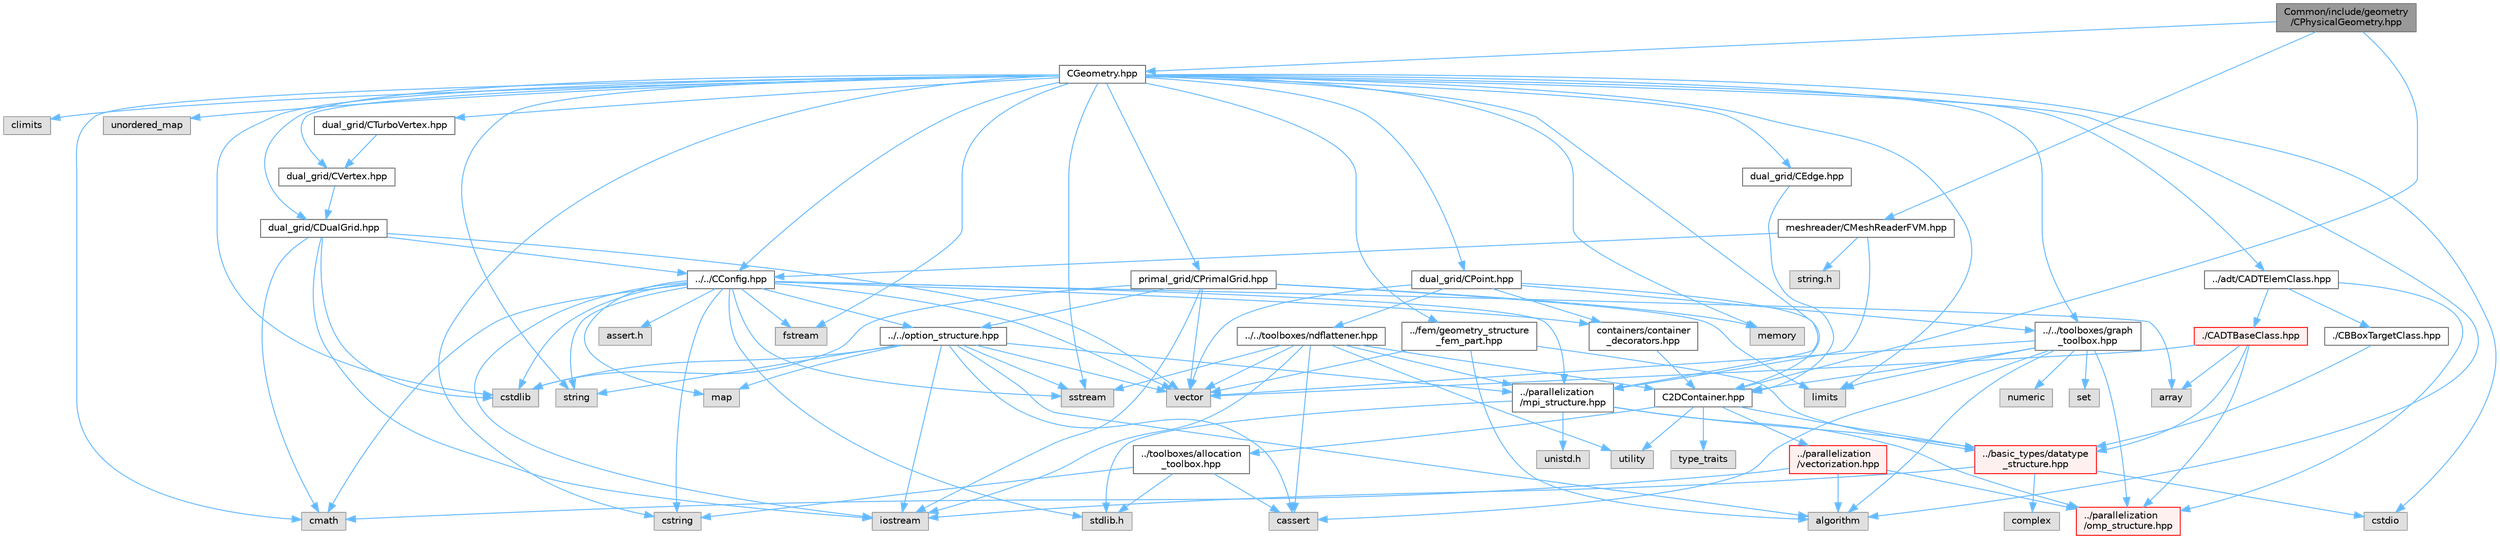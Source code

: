 digraph "Common/include/geometry/CPhysicalGeometry.hpp"
{
 // LATEX_PDF_SIZE
  bgcolor="transparent";
  edge [fontname=Helvetica,fontsize=10,labelfontname=Helvetica,labelfontsize=10];
  node [fontname=Helvetica,fontsize=10,shape=box,height=0.2,width=0.4];
  Node1 [id="Node000001",label="Common/include/geometry\l/CPhysicalGeometry.hpp",height=0.2,width=0.4,color="gray40", fillcolor="grey60", style="filled", fontcolor="black",tooltip="Headers of the physical geometry class used to read meshes from file."];
  Node1 -> Node2 [id="edge1_Node000001_Node000002",color="steelblue1",style="solid",tooltip=" "];
  Node2 [id="Node000002",label="CGeometry.hpp",height=0.2,width=0.4,color="grey40", fillcolor="white", style="filled",URL="$CGeometry_8hpp.html",tooltip="Headers of the main subroutines for creating the geometrical structure. The subroutines and functions..."];
  Node2 -> Node3 [id="edge2_Node000002_Node000003",color="steelblue1",style="solid",tooltip=" "];
  Node3 [id="Node000003",label="limits",height=0.2,width=0.4,color="grey60", fillcolor="#E0E0E0", style="filled",tooltip=" "];
  Node2 -> Node4 [id="edge3_Node000002_Node000004",color="steelblue1",style="solid",tooltip=" "];
  Node4 [id="Node000004",label="../parallelization\l/mpi_structure.hpp",height=0.2,width=0.4,color="grey40", fillcolor="white", style="filled",URL="$mpi__structure_8hpp.html",tooltip="Headers of the mpi interface for generalized datatypes. The subroutines and functions are in the mpi_..."];
  Node4 -> Node5 [id="edge4_Node000004_Node000005",color="steelblue1",style="solid",tooltip=" "];
  Node5 [id="Node000005",label="stdlib.h",height=0.2,width=0.4,color="grey60", fillcolor="#E0E0E0", style="filled",tooltip=" "];
  Node4 -> Node6 [id="edge5_Node000004_Node000006",color="steelblue1",style="solid",tooltip=" "];
  Node6 [id="Node000006",label="../basic_types/datatype\l_structure.hpp",height=0.2,width=0.4,color="red", fillcolor="#FFF0F0", style="filled",URL="$datatype__structure_8hpp.html",tooltip="Headers for generalized datatypes, defines an interface for AD types."];
  Node6 -> Node7 [id="edge6_Node000006_Node000007",color="steelblue1",style="solid",tooltip=" "];
  Node7 [id="Node000007",label="iostream",height=0.2,width=0.4,color="grey60", fillcolor="#E0E0E0", style="filled",tooltip=" "];
  Node6 -> Node8 [id="edge7_Node000006_Node000008",color="steelblue1",style="solid",tooltip=" "];
  Node8 [id="Node000008",label="complex",height=0.2,width=0.4,color="grey60", fillcolor="#E0E0E0", style="filled",tooltip=" "];
  Node6 -> Node9 [id="edge8_Node000006_Node000009",color="steelblue1",style="solid",tooltip=" "];
  Node9 [id="Node000009",label="cstdio",height=0.2,width=0.4,color="grey60", fillcolor="#E0E0E0", style="filled",tooltip=" "];
  Node4 -> Node16 [id="edge9_Node000004_Node000016",color="steelblue1",style="solid",tooltip=" "];
  Node16 [id="Node000016",label="unistd.h",height=0.2,width=0.4,color="grey60", fillcolor="#E0E0E0", style="filled",tooltip=" "];
  Node4 -> Node13 [id="edge10_Node000004_Node000013",color="steelblue1",style="solid",tooltip=" "];
  Node13 [id="Node000013",label="../parallelization\l/omp_structure.hpp",height=0.2,width=0.4,color="red", fillcolor="#FFF0F0", style="filled",URL="$omp__structure_8hpp.html",tooltip="OpenMP interface header, provides compatibility functions if the code is built without OpenMP support..."];
  Node2 -> Node17 [id="edge11_Node000002_Node000017",color="steelblue1",style="solid",tooltip=" "];
  Node17 [id="Node000017",label="string",height=0.2,width=0.4,color="grey60", fillcolor="#E0E0E0", style="filled",tooltip=" "];
  Node2 -> Node18 [id="edge12_Node000002_Node000018",color="steelblue1",style="solid",tooltip=" "];
  Node18 [id="Node000018",label="fstream",height=0.2,width=0.4,color="grey60", fillcolor="#E0E0E0", style="filled",tooltip=" "];
  Node2 -> Node19 [id="edge13_Node000002_Node000019",color="steelblue1",style="solid",tooltip=" "];
  Node19 [id="Node000019",label="sstream",height=0.2,width=0.4,color="grey60", fillcolor="#E0E0E0", style="filled",tooltip=" "];
  Node2 -> Node20 [id="edge14_Node000002_Node000020",color="steelblue1",style="solid",tooltip=" "];
  Node20 [id="Node000020",label="cmath",height=0.2,width=0.4,color="grey60", fillcolor="#E0E0E0", style="filled",tooltip=" "];
  Node2 -> Node21 [id="edge15_Node000002_Node000021",color="steelblue1",style="solid",tooltip=" "];
  Node21 [id="Node000021",label="algorithm",height=0.2,width=0.4,color="grey60", fillcolor="#E0E0E0", style="filled",tooltip=" "];
  Node2 -> Node22 [id="edge16_Node000002_Node000022",color="steelblue1",style="solid",tooltip=" "];
  Node22 [id="Node000022",label="cstring",height=0.2,width=0.4,color="grey60", fillcolor="#E0E0E0", style="filled",tooltip=" "];
  Node2 -> Node9 [id="edge17_Node000002_Node000009",color="steelblue1",style="solid",tooltip=" "];
  Node2 -> Node23 [id="edge18_Node000002_Node000023",color="steelblue1",style="solid",tooltip=" "];
  Node23 [id="Node000023",label="cstdlib",height=0.2,width=0.4,color="grey60", fillcolor="#E0E0E0", style="filled",tooltip=" "];
  Node2 -> Node24 [id="edge19_Node000002_Node000024",color="steelblue1",style="solid",tooltip=" "];
  Node24 [id="Node000024",label="climits",height=0.2,width=0.4,color="grey60", fillcolor="#E0E0E0", style="filled",tooltip=" "];
  Node2 -> Node25 [id="edge20_Node000002_Node000025",color="steelblue1",style="solid",tooltip=" "];
  Node25 [id="Node000025",label="memory",height=0.2,width=0.4,color="grey60", fillcolor="#E0E0E0", style="filled",tooltip=" "];
  Node2 -> Node26 [id="edge21_Node000002_Node000026",color="steelblue1",style="solid",tooltip=" "];
  Node26 [id="Node000026",label="unordered_map",height=0.2,width=0.4,color="grey60", fillcolor="#E0E0E0", style="filled",tooltip=" "];
  Node2 -> Node27 [id="edge22_Node000002_Node000027",color="steelblue1",style="solid",tooltip=" "];
  Node27 [id="Node000027",label="primal_grid/CPrimalGrid.hpp",height=0.2,width=0.4,color="grey40", fillcolor="white", style="filled",URL="$CPrimalGrid_8hpp.html",tooltip="Headers of the main subroutines for storing the primal grid structure. The subroutines and functions ..."];
  Node27 -> Node7 [id="edge23_Node000027_Node000007",color="steelblue1",style="solid",tooltip=" "];
  Node27 -> Node28 [id="edge24_Node000027_Node000028",color="steelblue1",style="solid",tooltip=" "];
  Node28 [id="Node000028",label="vector",height=0.2,width=0.4,color="grey60", fillcolor="#E0E0E0", style="filled",tooltip=" "];
  Node27 -> Node3 [id="edge25_Node000027_Node000003",color="steelblue1",style="solid",tooltip=" "];
  Node27 -> Node23 [id="edge26_Node000027_Node000023",color="steelblue1",style="solid",tooltip=" "];
  Node27 -> Node25 [id="edge27_Node000027_Node000025",color="steelblue1",style="solid",tooltip=" "];
  Node27 -> Node29 [id="edge28_Node000027_Node000029",color="steelblue1",style="solid",tooltip=" "];
  Node29 [id="Node000029",label="../../option_structure.hpp",height=0.2,width=0.4,color="grey40", fillcolor="white", style="filled",URL="$option__structure_8hpp.html",tooltip="Defines classes for referencing options for easy input in CConfig."];
  Node29 -> Node4 [id="edge29_Node000029_Node000004",color="steelblue1",style="solid",tooltip=" "];
  Node29 -> Node7 [id="edge30_Node000029_Node000007",color="steelblue1",style="solid",tooltip=" "];
  Node29 -> Node19 [id="edge31_Node000029_Node000019",color="steelblue1",style="solid",tooltip=" "];
  Node29 -> Node17 [id="edge32_Node000029_Node000017",color="steelblue1",style="solid",tooltip=" "];
  Node29 -> Node28 [id="edge33_Node000029_Node000028",color="steelblue1",style="solid",tooltip=" "];
  Node29 -> Node30 [id="edge34_Node000029_Node000030",color="steelblue1",style="solid",tooltip=" "];
  Node30 [id="Node000030",label="map",height=0.2,width=0.4,color="grey60", fillcolor="#E0E0E0", style="filled",tooltip=" "];
  Node29 -> Node23 [id="edge35_Node000029_Node000023",color="steelblue1",style="solid",tooltip=" "];
  Node29 -> Node21 [id="edge36_Node000029_Node000021",color="steelblue1",style="solid",tooltip=" "];
  Node29 -> Node31 [id="edge37_Node000029_Node000031",color="steelblue1",style="solid",tooltip=" "];
  Node31 [id="Node000031",label="cassert",height=0.2,width=0.4,color="grey60", fillcolor="#E0E0E0", style="filled",tooltip=" "];
  Node2 -> Node32 [id="edge38_Node000002_Node000032",color="steelblue1",style="solid",tooltip=" "];
  Node32 [id="Node000032",label="dual_grid/CDualGrid.hpp",height=0.2,width=0.4,color="grey40", fillcolor="white", style="filled",URL="$CDualGrid_8hpp.html",tooltip="Headers of the main subroutines for doing the complete dual grid structure. The subroutines and funct..."];
  Node32 -> Node20 [id="edge39_Node000032_Node000020",color="steelblue1",style="solid",tooltip=" "];
  Node32 -> Node7 [id="edge40_Node000032_Node000007",color="steelblue1",style="solid",tooltip=" "];
  Node32 -> Node23 [id="edge41_Node000032_Node000023",color="steelblue1",style="solid",tooltip=" "];
  Node32 -> Node28 [id="edge42_Node000032_Node000028",color="steelblue1",style="solid",tooltip=" "];
  Node32 -> Node33 [id="edge43_Node000032_Node000033",color="steelblue1",style="solid",tooltip=" "];
  Node33 [id="Node000033",label="../../CConfig.hpp",height=0.2,width=0.4,color="grey40", fillcolor="white", style="filled",URL="$CConfig_8hpp.html",tooltip="All the information about the definition of the physical problem. The subroutines and functions are i..."];
  Node33 -> Node4 [id="edge44_Node000033_Node000004",color="steelblue1",style="solid",tooltip=" "];
  Node33 -> Node7 [id="edge45_Node000033_Node000007",color="steelblue1",style="solid",tooltip=" "];
  Node33 -> Node23 [id="edge46_Node000033_Node000023",color="steelblue1",style="solid",tooltip=" "];
  Node33 -> Node18 [id="edge47_Node000033_Node000018",color="steelblue1",style="solid",tooltip=" "];
  Node33 -> Node19 [id="edge48_Node000033_Node000019",color="steelblue1",style="solid",tooltip=" "];
  Node33 -> Node17 [id="edge49_Node000033_Node000017",color="steelblue1",style="solid",tooltip=" "];
  Node33 -> Node22 [id="edge50_Node000033_Node000022",color="steelblue1",style="solid",tooltip=" "];
  Node33 -> Node28 [id="edge51_Node000033_Node000028",color="steelblue1",style="solid",tooltip=" "];
  Node33 -> Node34 [id="edge52_Node000033_Node000034",color="steelblue1",style="solid",tooltip=" "];
  Node34 [id="Node000034",label="array",height=0.2,width=0.4,color="grey60", fillcolor="#E0E0E0", style="filled",tooltip=" "];
  Node33 -> Node5 [id="edge53_Node000033_Node000005",color="steelblue1",style="solid",tooltip=" "];
  Node33 -> Node20 [id="edge54_Node000033_Node000020",color="steelblue1",style="solid",tooltip=" "];
  Node33 -> Node30 [id="edge55_Node000033_Node000030",color="steelblue1",style="solid",tooltip=" "];
  Node33 -> Node35 [id="edge56_Node000033_Node000035",color="steelblue1",style="solid",tooltip=" "];
  Node35 [id="Node000035",label="assert.h",height=0.2,width=0.4,color="grey60", fillcolor="#E0E0E0", style="filled",tooltip=" "];
  Node33 -> Node29 [id="edge57_Node000033_Node000029",color="steelblue1",style="solid",tooltip=" "];
  Node33 -> Node36 [id="edge58_Node000033_Node000036",color="steelblue1",style="solid",tooltip=" "];
  Node36 [id="Node000036",label="containers/container\l_decorators.hpp",height=0.2,width=0.4,color="grey40", fillcolor="white", style="filled",URL="$container__decorators_8hpp.html",tooltip="Collection of small classes that decorate C2DContainer to augment its functionality,..."];
  Node36 -> Node37 [id="edge59_Node000036_Node000037",color="steelblue1",style="solid",tooltip=" "];
  Node37 [id="Node000037",label="C2DContainer.hpp",height=0.2,width=0.4,color="grey40", fillcolor="white", style="filled",URL="$C2DContainer_8hpp.html",tooltip="A templated vector/matrix object."];
  Node37 -> Node38 [id="edge60_Node000037_Node000038",color="steelblue1",style="solid",tooltip=" "];
  Node38 [id="Node000038",label="../toolboxes/allocation\l_toolbox.hpp",height=0.2,width=0.4,color="grey40", fillcolor="white", style="filled",URL="$allocation__toolbox_8hpp.html",tooltip="Helper function and classes for memory allocation. Focus on portability across platforms."];
  Node38 -> Node5 [id="edge61_Node000038_Node000005",color="steelblue1",style="solid",tooltip=" "];
  Node38 -> Node22 [id="edge62_Node000038_Node000022",color="steelblue1",style="solid",tooltip=" "];
  Node38 -> Node31 [id="edge63_Node000038_Node000031",color="steelblue1",style="solid",tooltip=" "];
  Node37 -> Node6 [id="edge64_Node000037_Node000006",color="steelblue1",style="solid",tooltip=" "];
  Node37 -> Node39 [id="edge65_Node000037_Node000039",color="steelblue1",style="solid",tooltip=" "];
  Node39 [id="Node000039",label="../parallelization\l/vectorization.hpp",height=0.2,width=0.4,color="red", fillcolor="#FFF0F0", style="filled",URL="$vectorization_8hpp.html",tooltip="Implementation of a portable SIMD type."];
  Node39 -> Node13 [id="edge66_Node000039_Node000013",color="steelblue1",style="solid",tooltip=" "];
  Node39 -> Node21 [id="edge67_Node000039_Node000021",color="steelblue1",style="solid",tooltip=" "];
  Node39 -> Node20 [id="edge68_Node000039_Node000020",color="steelblue1",style="solid",tooltip=" "];
  Node37 -> Node45 [id="edge69_Node000037_Node000045",color="steelblue1",style="solid",tooltip=" "];
  Node45 [id="Node000045",label="utility",height=0.2,width=0.4,color="grey60", fillcolor="#E0E0E0", style="filled",tooltip=" "];
  Node37 -> Node11 [id="edge70_Node000037_Node000011",color="steelblue1",style="solid",tooltip=" "];
  Node11 [id="Node000011",label="type_traits",height=0.2,width=0.4,color="grey60", fillcolor="#E0E0E0", style="filled",tooltip=" "];
  Node2 -> Node46 [id="edge71_Node000002_Node000046",color="steelblue1",style="solid",tooltip=" "];
  Node46 [id="Node000046",label="dual_grid/CPoint.hpp",height=0.2,width=0.4,color="grey40", fillcolor="white", style="filled",URL="$CPoint_8hpp.html",tooltip="Declaration of the point class that stores geometric and adjacency information for dual control volum..."];
  Node46 -> Node37 [id="edge72_Node000046_Node000037",color="steelblue1",style="solid",tooltip=" "];
  Node46 -> Node36 [id="edge73_Node000046_Node000036",color="steelblue1",style="solid",tooltip=" "];
  Node46 -> Node47 [id="edge74_Node000046_Node000047",color="steelblue1",style="solid",tooltip=" "];
  Node47 [id="Node000047",label="../../toolboxes/graph\l_toolbox.hpp",height=0.2,width=0.4,color="grey40", fillcolor="white", style="filled",URL="$graph__toolbox_8hpp.html",tooltip="Functions and classes to build/represent sparse graphs or sparse patterns."];
  Node47 -> Node37 [id="edge75_Node000047_Node000037",color="steelblue1",style="solid",tooltip=" "];
  Node47 -> Node13 [id="edge76_Node000047_Node000013",color="steelblue1",style="solid",tooltip=" "];
  Node47 -> Node48 [id="edge77_Node000047_Node000048",color="steelblue1",style="solid",tooltip=" "];
  Node48 [id="Node000048",label="set",height=0.2,width=0.4,color="grey60", fillcolor="#E0E0E0", style="filled",tooltip=" "];
  Node47 -> Node28 [id="edge78_Node000047_Node000028",color="steelblue1",style="solid",tooltip=" "];
  Node47 -> Node3 [id="edge79_Node000047_Node000003",color="steelblue1",style="solid",tooltip=" "];
  Node47 -> Node31 [id="edge80_Node000047_Node000031",color="steelblue1",style="solid",tooltip=" "];
  Node47 -> Node21 [id="edge81_Node000047_Node000021",color="steelblue1",style="solid",tooltip=" "];
  Node47 -> Node49 [id="edge82_Node000047_Node000049",color="steelblue1",style="solid",tooltip=" "];
  Node49 [id="Node000049",label="numeric",height=0.2,width=0.4,color="grey60", fillcolor="#E0E0E0", style="filled",tooltip=" "];
  Node46 -> Node28 [id="edge83_Node000046_Node000028",color="steelblue1",style="solid",tooltip=" "];
  Node46 -> Node50 [id="edge84_Node000046_Node000050",color="steelblue1",style="solid",tooltip=" "];
  Node50 [id="Node000050",label="../../toolboxes/ndflattener.hpp",height=0.2,width=0.4,color="grey40", fillcolor="white", style="filled",URL="$ndflattener_8hpp.html",tooltip="Flatten pointer-to-pointer-... arrays for MPI communication."];
  Node50 -> Node31 [id="edge85_Node000050_Node000031",color="steelblue1",style="solid",tooltip=" "];
  Node50 -> Node7 [id="edge86_Node000050_Node000007",color="steelblue1",style="solid",tooltip=" "];
  Node50 -> Node19 [id="edge87_Node000050_Node000019",color="steelblue1",style="solid",tooltip=" "];
  Node50 -> Node45 [id="edge88_Node000050_Node000045",color="steelblue1",style="solid",tooltip=" "];
  Node50 -> Node28 [id="edge89_Node000050_Node000028",color="steelblue1",style="solid",tooltip=" "];
  Node50 -> Node37 [id="edge90_Node000050_Node000037",color="steelblue1",style="solid",tooltip=" "];
  Node50 -> Node4 [id="edge91_Node000050_Node000004",color="steelblue1",style="solid",tooltip=" "];
  Node2 -> Node51 [id="edge92_Node000002_Node000051",color="steelblue1",style="solid",tooltip=" "];
  Node51 [id="Node000051",label="dual_grid/CEdge.hpp",height=0.2,width=0.4,color="grey40", fillcolor="white", style="filled",URL="$CEdge_8hpp.html",tooltip="Declaration of the edge class CEdge.cpp file."];
  Node51 -> Node37 [id="edge93_Node000051_Node000037",color="steelblue1",style="solid",tooltip=" "];
  Node2 -> Node52 [id="edge94_Node000002_Node000052",color="steelblue1",style="solid",tooltip=" "];
  Node52 [id="Node000052",label="dual_grid/CVertex.hpp",height=0.2,width=0.4,color="grey40", fillcolor="white", style="filled",URL="$CVertex_8hpp.html",tooltip="Headers of the main subroutines for doing the complete dual grid structure. The subroutines and funct..."];
  Node52 -> Node32 [id="edge95_Node000052_Node000032",color="steelblue1",style="solid",tooltip=" "];
  Node2 -> Node53 [id="edge96_Node000002_Node000053",color="steelblue1",style="solid",tooltip=" "];
  Node53 [id="Node000053",label="dual_grid/CTurboVertex.hpp",height=0.2,width=0.4,color="grey40", fillcolor="white", style="filled",URL="$CTurboVertex_8hpp.html",tooltip="Headers of the main subroutines for doing the complete dual grid structure. The subroutines and funct..."];
  Node53 -> Node52 [id="edge97_Node000053_Node000052",color="steelblue1",style="solid",tooltip=" "];
  Node2 -> Node33 [id="edge98_Node000002_Node000033",color="steelblue1",style="solid",tooltip=" "];
  Node2 -> Node54 [id="edge99_Node000002_Node000054",color="steelblue1",style="solid",tooltip=" "];
  Node54 [id="Node000054",label="../fem/geometry_structure\l_fem_part.hpp",height=0.2,width=0.4,color="grey40", fillcolor="white", style="filled",URL="$geometry__structure__fem__part_8hpp.html",tooltip="Helper classes for the Fluid FEM solver."];
  Node54 -> Node6 [id="edge100_Node000054_Node000006",color="steelblue1",style="solid",tooltip=" "];
  Node54 -> Node28 [id="edge101_Node000054_Node000028",color="steelblue1",style="solid",tooltip=" "];
  Node54 -> Node21 [id="edge102_Node000054_Node000021",color="steelblue1",style="solid",tooltip=" "];
  Node2 -> Node47 [id="edge103_Node000002_Node000047",color="steelblue1",style="solid",tooltip=" "];
  Node2 -> Node55 [id="edge104_Node000002_Node000055",color="steelblue1",style="solid",tooltip=" "];
  Node55 [id="Node000055",label="../adt/CADTElemClass.hpp",height=0.2,width=0.4,color="grey40", fillcolor="white", style="filled",URL="$CADTElemClass_8hpp.html",tooltip="Class for storing an ADT of (linear) elements in an arbitrary number of dimensions."];
  Node55 -> Node56 [id="edge105_Node000055_Node000056",color="steelblue1",style="solid",tooltip=" "];
  Node56 [id="Node000056",label="./CADTBaseClass.hpp",height=0.2,width=0.4,color="red", fillcolor="#FFF0F0", style="filled",URL="$CADTBaseClass_8hpp.html",tooltip="Base class for storing an ADT in an arbitrary number of dimensions."];
  Node56 -> Node28 [id="edge106_Node000056_Node000028",color="steelblue1",style="solid",tooltip=" "];
  Node56 -> Node34 [id="edge107_Node000056_Node000034",color="steelblue1",style="solid",tooltip=" "];
  Node56 -> Node6 [id="edge108_Node000056_Node000006",color="steelblue1",style="solid",tooltip=" "];
  Node56 -> Node13 [id="edge109_Node000056_Node000013",color="steelblue1",style="solid",tooltip=" "];
  Node55 -> Node58 [id="edge110_Node000055_Node000058",color="steelblue1",style="solid",tooltip=" "];
  Node58 [id="Node000058",label="./CBBoxTargetClass.hpp",height=0.2,width=0.4,color="grey40", fillcolor="white", style="filled",URL="$CBBoxTargetClass_8hpp.html",tooltip="Class for storing the information of a possible bounding box candidate during a minimum distance sear..."];
  Node58 -> Node6 [id="edge111_Node000058_Node000006",color="steelblue1",style="solid",tooltip=" "];
  Node55 -> Node13 [id="edge112_Node000055_Node000013",color="steelblue1",style="solid",tooltip=" "];
  Node1 -> Node59 [id="edge113_Node000001_Node000059",color="steelblue1",style="solid",tooltip=" "];
  Node59 [id="Node000059",label="meshreader/CMeshReaderFVM.hpp",height=0.2,width=0.4,color="grey40", fillcolor="white", style="filled",URL="$CMeshReaderFVM_8hpp.html",tooltip="Header file for the class CMeshReaderFVM. The implementations are in the CMeshReaderFVM...."];
  Node59 -> Node60 [id="edge114_Node000059_Node000060",color="steelblue1",style="solid",tooltip=" "];
  Node60 [id="Node000060",label="string.h",height=0.2,width=0.4,color="grey60", fillcolor="#E0E0E0", style="filled",tooltip=" "];
  Node59 -> Node4 [id="edge115_Node000059_Node000004",color="steelblue1",style="solid",tooltip=" "];
  Node59 -> Node33 [id="edge116_Node000059_Node000033",color="steelblue1",style="solid",tooltip=" "];
  Node1 -> Node37 [id="edge117_Node000001_Node000037",color="steelblue1",style="solid",tooltip=" "];
}
